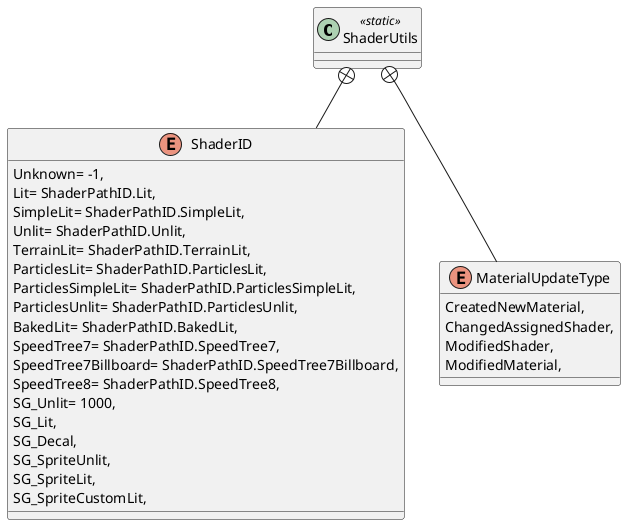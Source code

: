 @startuml
class ShaderUtils <<static>> {
}
enum ShaderID {
    Unknown= -1,
    Lit= ShaderPathID.Lit,
    SimpleLit= ShaderPathID.SimpleLit,
    Unlit= ShaderPathID.Unlit,
    TerrainLit= ShaderPathID.TerrainLit,
    ParticlesLit= ShaderPathID.ParticlesLit,
    ParticlesSimpleLit= ShaderPathID.ParticlesSimpleLit,
    ParticlesUnlit= ShaderPathID.ParticlesUnlit,
    BakedLit= ShaderPathID.BakedLit,
    SpeedTree7= ShaderPathID.SpeedTree7,
    SpeedTree7Billboard= ShaderPathID.SpeedTree7Billboard,
    SpeedTree8= ShaderPathID.SpeedTree8,
    SG_Unlit= 1000,
    SG_Lit,
    SG_Decal,
    SG_SpriteUnlit,
    SG_SpriteLit,
    SG_SpriteCustomLit,
}
enum MaterialUpdateType {
    CreatedNewMaterial,
    ChangedAssignedShader,
    ModifiedShader,
    ModifiedMaterial,
}
ShaderUtils +-- ShaderID
ShaderUtils +-- MaterialUpdateType
@enduml
